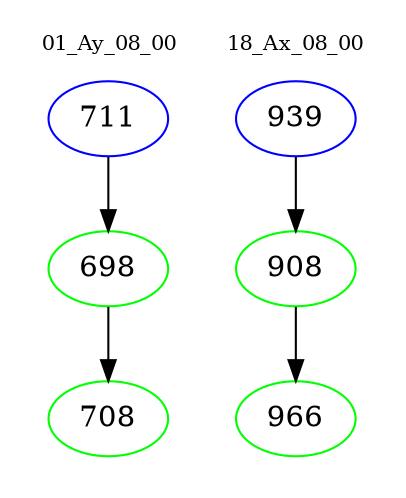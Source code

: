 digraph{
subgraph cluster_0 {
color = white
label = "01_Ay_08_00";
fontsize=10;
T0_711 [label="711", color="blue"]
T0_711 -> T0_698 [color="black"]
T0_698 [label="698", color="green"]
T0_698 -> T0_708 [color="black"]
T0_708 [label="708", color="green"]
}
subgraph cluster_1 {
color = white
label = "18_Ax_08_00";
fontsize=10;
T1_939 [label="939", color="blue"]
T1_939 -> T1_908 [color="black"]
T1_908 [label="908", color="green"]
T1_908 -> T1_966 [color="black"]
T1_966 [label="966", color="green"]
}
}
